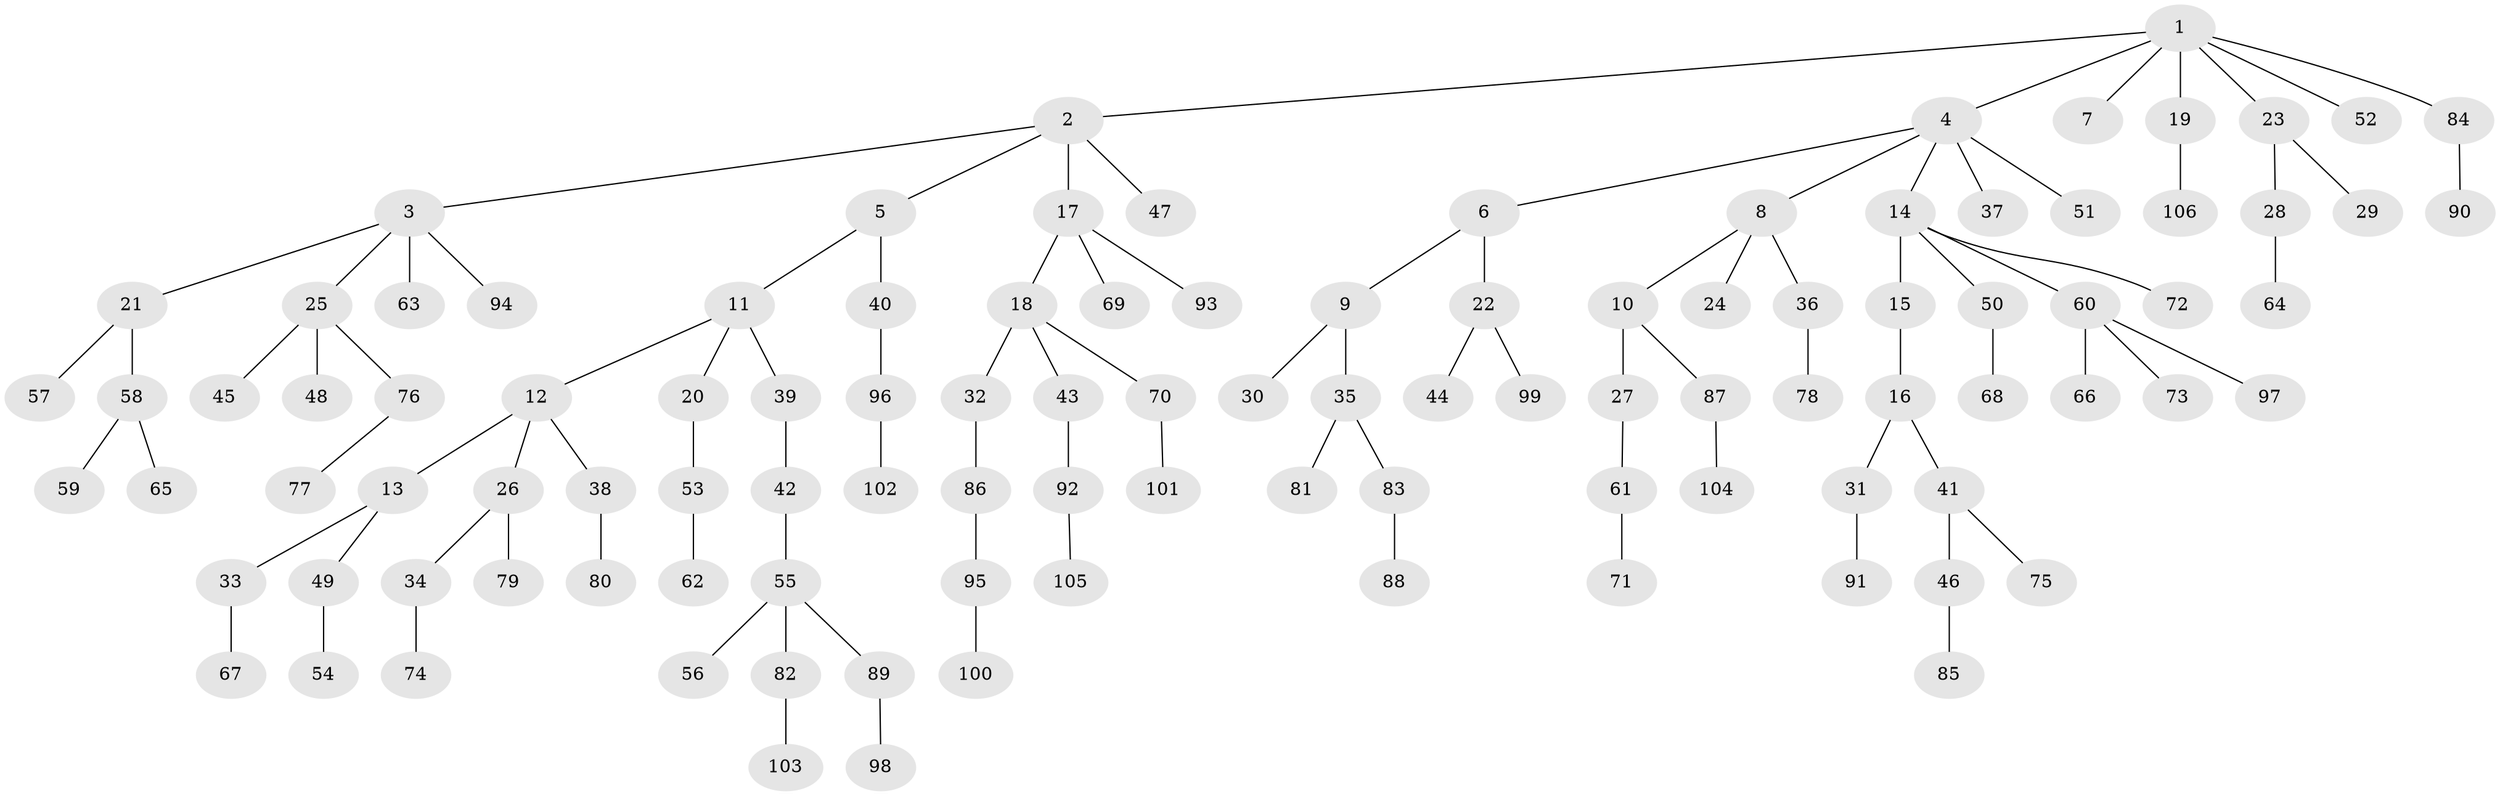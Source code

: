 // coarse degree distribution, {6: 0.013888888888888888, 7: 0.027777777777777776, 9: 0.013888888888888888, 3: 0.125, 1: 0.5833333333333334, 4: 0.06944444444444445, 2: 0.16666666666666666}
// Generated by graph-tools (version 1.1) at 2025/52/02/27/25 19:52:11]
// undirected, 106 vertices, 105 edges
graph export_dot {
graph [start="1"]
  node [color=gray90,style=filled];
  1;
  2;
  3;
  4;
  5;
  6;
  7;
  8;
  9;
  10;
  11;
  12;
  13;
  14;
  15;
  16;
  17;
  18;
  19;
  20;
  21;
  22;
  23;
  24;
  25;
  26;
  27;
  28;
  29;
  30;
  31;
  32;
  33;
  34;
  35;
  36;
  37;
  38;
  39;
  40;
  41;
  42;
  43;
  44;
  45;
  46;
  47;
  48;
  49;
  50;
  51;
  52;
  53;
  54;
  55;
  56;
  57;
  58;
  59;
  60;
  61;
  62;
  63;
  64;
  65;
  66;
  67;
  68;
  69;
  70;
  71;
  72;
  73;
  74;
  75;
  76;
  77;
  78;
  79;
  80;
  81;
  82;
  83;
  84;
  85;
  86;
  87;
  88;
  89;
  90;
  91;
  92;
  93;
  94;
  95;
  96;
  97;
  98;
  99;
  100;
  101;
  102;
  103;
  104;
  105;
  106;
  1 -- 2;
  1 -- 4;
  1 -- 7;
  1 -- 19;
  1 -- 23;
  1 -- 52;
  1 -- 84;
  2 -- 3;
  2 -- 5;
  2 -- 17;
  2 -- 47;
  3 -- 21;
  3 -- 25;
  3 -- 63;
  3 -- 94;
  4 -- 6;
  4 -- 8;
  4 -- 14;
  4 -- 37;
  4 -- 51;
  5 -- 11;
  5 -- 40;
  6 -- 9;
  6 -- 22;
  8 -- 10;
  8 -- 24;
  8 -- 36;
  9 -- 30;
  9 -- 35;
  10 -- 27;
  10 -- 87;
  11 -- 12;
  11 -- 20;
  11 -- 39;
  12 -- 13;
  12 -- 26;
  12 -- 38;
  13 -- 33;
  13 -- 49;
  14 -- 15;
  14 -- 50;
  14 -- 60;
  14 -- 72;
  15 -- 16;
  16 -- 31;
  16 -- 41;
  17 -- 18;
  17 -- 69;
  17 -- 93;
  18 -- 32;
  18 -- 43;
  18 -- 70;
  19 -- 106;
  20 -- 53;
  21 -- 57;
  21 -- 58;
  22 -- 44;
  22 -- 99;
  23 -- 28;
  23 -- 29;
  25 -- 45;
  25 -- 48;
  25 -- 76;
  26 -- 34;
  26 -- 79;
  27 -- 61;
  28 -- 64;
  31 -- 91;
  32 -- 86;
  33 -- 67;
  34 -- 74;
  35 -- 81;
  35 -- 83;
  36 -- 78;
  38 -- 80;
  39 -- 42;
  40 -- 96;
  41 -- 46;
  41 -- 75;
  42 -- 55;
  43 -- 92;
  46 -- 85;
  49 -- 54;
  50 -- 68;
  53 -- 62;
  55 -- 56;
  55 -- 82;
  55 -- 89;
  58 -- 59;
  58 -- 65;
  60 -- 66;
  60 -- 73;
  60 -- 97;
  61 -- 71;
  70 -- 101;
  76 -- 77;
  82 -- 103;
  83 -- 88;
  84 -- 90;
  86 -- 95;
  87 -- 104;
  89 -- 98;
  92 -- 105;
  95 -- 100;
  96 -- 102;
}
